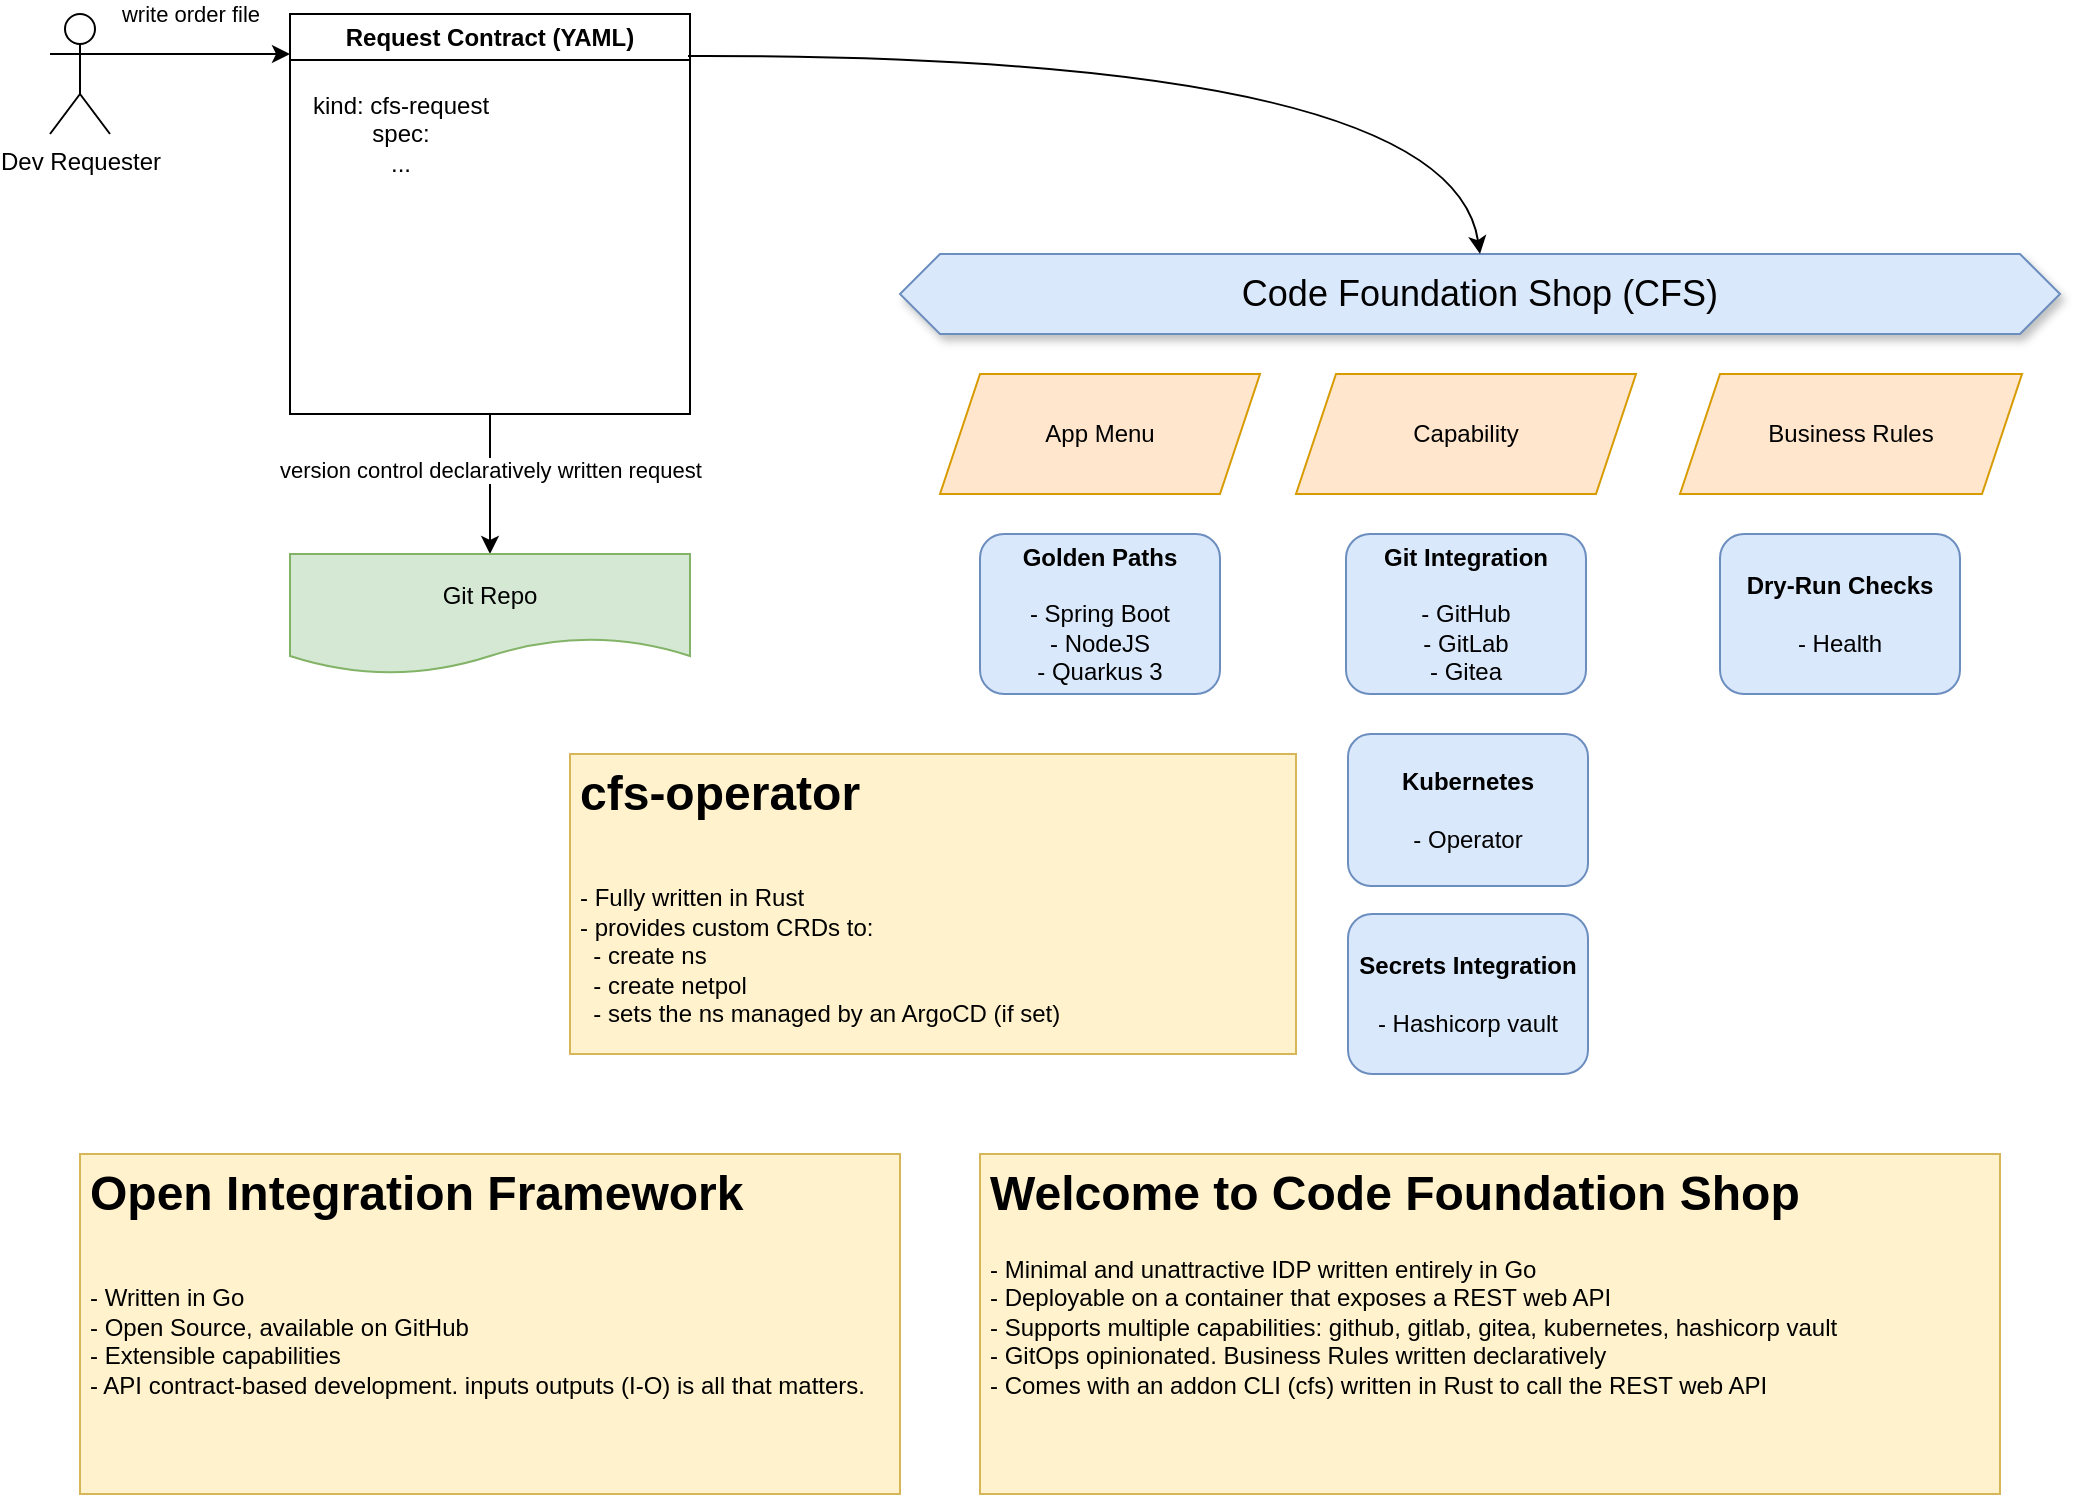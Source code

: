 <mxfile version="22.1.2" type="device" pages="5">
  <diagram name="HLD-arch" id="10SLt3vqDwuO0nkdjIOx">
    <mxGraphModel dx="1434" dy="766" grid="1" gridSize="10" guides="1" tooltips="1" connect="1" arrows="1" fold="1" page="1" pageScale="1" pageWidth="1169" pageHeight="827" math="0" shadow="0">
      <root>
        <mxCell id="0" />
        <mxCell id="1" parent="0" />
        <mxCell id="4E0OlR0AoeK0BvPysRsT-1" value="Code Foundation Shop (CFS)" style="shape=hexagon;perimeter=hexagonPerimeter2;whiteSpace=wrap;html=1;fixedSize=1;fillColor=#dae8fc;strokeColor=#6c8ebf;fontStyle=0;fontSize=18;strokeWidth=1;shadow=1;" parent="1" vertex="1">
          <mxGeometry x="515" y="180" width="580" height="40" as="geometry" />
        </mxCell>
        <mxCell id="4E0OlR0AoeK0BvPysRsT-2" value="App Menu" style="shape=parallelogram;perimeter=parallelogramPerimeter;whiteSpace=wrap;html=1;fixedSize=1;fillColor=#ffe6cc;strokeColor=#d79b00;" parent="1" vertex="1">
          <mxGeometry x="535" y="240" width="160" height="60" as="geometry" />
        </mxCell>
        <mxCell id="4E0OlR0AoeK0BvPysRsT-3" value="Capability" style="shape=parallelogram;perimeter=parallelogramPerimeter;whiteSpace=wrap;html=1;fixedSize=1;fillColor=#ffe6cc;strokeColor=#d79b00;" parent="1" vertex="1">
          <mxGeometry x="713" y="240" width="170" height="60" as="geometry" />
        </mxCell>
        <mxCell id="4E0OlR0AoeK0BvPysRsT-4" value="Business Rules" style="shape=parallelogram;perimeter=parallelogramPerimeter;whiteSpace=wrap;html=1;fixedSize=1;fillColor=#ffe6cc;strokeColor=#d79b00;" parent="1" vertex="1">
          <mxGeometry x="905" y="240" width="171" height="60" as="geometry" />
        </mxCell>
        <mxCell id="4E0OlR0AoeK0BvPysRsT-5" value="&lt;b&gt;Git Integration&lt;br&gt;&lt;/b&gt;&lt;br&gt;- GitHub&lt;br&gt;- GitLab&lt;br&gt;- Gitea" style="rounded=1;whiteSpace=wrap;html=1;align=center;fillColor=#dae8fc;strokeColor=#6c8ebf;" parent="1" vertex="1">
          <mxGeometry x="738" y="320" width="120" height="80" as="geometry" />
        </mxCell>
        <mxCell id="4E0OlR0AoeK0BvPysRsT-6" value="&lt;div style=&quot;&quot;&gt;&lt;b style=&quot;background-color: initial;&quot;&gt;Kubernetes&lt;/b&gt;&lt;/div&gt;&lt;br&gt;- Operator" style="rounded=1;whiteSpace=wrap;html=1;align=center;fillColor=#dae8fc;strokeColor=#6c8ebf;" parent="1" vertex="1">
          <mxGeometry x="739" y="420" width="120" height="76" as="geometry" />
        </mxCell>
        <mxCell id="4E0OlR0AoeK0BvPysRsT-7" value="&lt;b&gt;Secrets Integration&lt;/b&gt;&lt;br&gt;&lt;br&gt;- Hashicorp vault" style="rounded=1;whiteSpace=wrap;html=1;align=center;fillColor=#dae8fc;strokeColor=#6c8ebf;" parent="1" vertex="1">
          <mxGeometry x="739" y="510" width="120" height="80" as="geometry" />
        </mxCell>
        <mxCell id="4E0OlR0AoeK0BvPysRsT-8" value="&lt;b&gt;Golden Paths&lt;/b&gt;&lt;br&gt;&lt;br&gt;- Spring Boot&lt;br&gt;- NodeJS&lt;br&gt;- Quarkus 3" style="rounded=1;whiteSpace=wrap;html=1;align=center;fillColor=#dae8fc;strokeColor=#6c8ebf;" parent="1" vertex="1">
          <mxGeometry x="555" y="320" width="120" height="80" as="geometry" />
        </mxCell>
        <mxCell id="4E0OlR0AoeK0BvPysRsT-11" value="&lt;b&gt;Dry-Run Checks&lt;/b&gt;&lt;br&gt;&lt;br&gt;- Health" style="rounded=1;whiteSpace=wrap;html=1;align=center;fillColor=#dae8fc;strokeColor=#6c8ebf;" parent="1" vertex="1">
          <mxGeometry x="925" y="320" width="120" height="80" as="geometry" />
        </mxCell>
        <mxCell id="4E0OlR0AoeK0BvPysRsT-12" value="&lt;h1&gt;Open Integration Framework&lt;/h1&gt;&lt;div&gt;&lt;br&gt;&lt;/div&gt;&lt;div&gt;- Written in Go&lt;/div&gt;&lt;div&gt;- Open Source, available on GitHub&lt;/div&gt;&lt;div&gt;- Extensible capabilities&lt;/div&gt;&lt;div&gt;- API contract-based development. inputs outputs (I-O) is all that matters.&lt;/div&gt;&lt;div&gt;&lt;br&gt;&lt;/div&gt;" style="text;html=1;strokeColor=#d6b656;fillColor=#fff2cc;spacing=5;spacingTop=-20;whiteSpace=wrap;overflow=hidden;rounded=0;" parent="1" vertex="1">
          <mxGeometry x="105" y="630" width="410" height="170" as="geometry" />
        </mxCell>
        <mxCell id="C0W5qT7kvPj5lcszYcYw-1" value="&lt;h1&gt;Welcome to Code Foundation Shop&lt;/h1&gt;&lt;div&gt;- Minimal and unattractive IDP written entirely in Go&lt;/div&gt;&lt;div&gt;- Deployable on a container that exposes a REST web API&lt;/div&gt;&lt;div&gt;&lt;span style=&quot;background-color: initial;&quot;&gt;- Supports multiple capabilities: github, gitlab, gitea, kubernetes, hashicorp vault&lt;/span&gt;&lt;/div&gt;&lt;div&gt;- GitOps opinionated. Business Rules written declaratively&lt;/div&gt;&lt;div&gt;- Comes with an addon CLI (cfs) written in Rust to call the REST web API&lt;/div&gt;" style="text;html=1;strokeColor=#d6b656;fillColor=#fff2cc;spacing=5;spacingTop=-20;whiteSpace=wrap;overflow=hidden;rounded=0;" parent="1" vertex="1">
          <mxGeometry x="555" y="630" width="510" height="170" as="geometry" />
        </mxCell>
        <mxCell id="KYSwrCxNl7OzeNkuyL1q-1" value="Dev Requester" style="shape=umlActor;verticalLabelPosition=bottom;verticalAlign=top;html=1;outlineConnect=0;" parent="1" vertex="1">
          <mxGeometry x="90" y="60" width="30" height="60" as="geometry" />
        </mxCell>
        <mxCell id="2ICjozhHIiWb4r7ofzIY-3" value="" style="edgeStyle=orthogonalEdgeStyle;rounded=0;orthogonalLoop=1;jettySize=auto;html=1;" parent="1" source="KYSwrCxNl7OzeNkuyL1q-2" target="2ICjozhHIiWb4r7ofzIY-2" edge="1">
          <mxGeometry relative="1" as="geometry" />
        </mxCell>
        <mxCell id="2ICjozhHIiWb4r7ofzIY-4" value="version control declaratively written request" style="edgeLabel;html=1;align=center;verticalAlign=middle;resizable=0;points=[];" parent="2ICjozhHIiWb4r7ofzIY-3" vertex="1" connectable="0">
          <mxGeometry x="-0.2" relative="1" as="geometry">
            <mxPoint as="offset" />
          </mxGeometry>
        </mxCell>
        <mxCell id="KYSwrCxNl7OzeNkuyL1q-2" value="Request Contract (YAML)" style="swimlane;whiteSpace=wrap;html=1;" parent="1" vertex="1">
          <mxGeometry x="210" y="60" width="200" height="200" as="geometry" />
        </mxCell>
        <mxCell id="KYSwrCxNl7OzeNkuyL1q-7" value="kind: cfs-request&lt;br&gt;spec:&lt;br&gt;..." style="text;html=1;align=center;verticalAlign=middle;resizable=0;points=[];autosize=1;strokeColor=none;fillColor=none;" parent="KYSwrCxNl7OzeNkuyL1q-2" vertex="1">
          <mxGeometry y="30" width="110" height="60" as="geometry" />
        </mxCell>
        <mxCell id="KYSwrCxNl7OzeNkuyL1q-4" value="" style="endArrow=classic;html=1;rounded=0;exitX=1;exitY=0.333;exitDx=0;exitDy=0;exitPerimeter=0;entryX=0;entryY=0.1;entryDx=0;entryDy=0;entryPerimeter=0;" parent="1" source="KYSwrCxNl7OzeNkuyL1q-1" target="KYSwrCxNl7OzeNkuyL1q-2" edge="1">
          <mxGeometry width="50" height="50" relative="1" as="geometry">
            <mxPoint x="160" y="110" as="sourcePoint" />
            <mxPoint x="210" y="60" as="targetPoint" />
          </mxGeometry>
        </mxCell>
        <mxCell id="KYSwrCxNl7OzeNkuyL1q-6" value="write order file" style="edgeLabel;html=1;align=center;verticalAlign=middle;resizable=0;points=[];" parent="KYSwrCxNl7OzeNkuyL1q-4" vertex="1" connectable="0">
          <mxGeometry x="-0.667" y="-3" relative="1" as="geometry">
            <mxPoint x="25" y="-23" as="offset" />
          </mxGeometry>
        </mxCell>
        <mxCell id="KYSwrCxNl7OzeNkuyL1q-5" value="" style="endArrow=classic;html=1;exitX=0.995;exitY=0.105;exitDx=0;exitDy=0;exitPerimeter=0;entryX=0.5;entryY=0;entryDx=0;entryDy=0;curved=1;" parent="1" source="KYSwrCxNl7OzeNkuyL1q-2" target="4E0OlR0AoeK0BvPysRsT-1" edge="1">
          <mxGeometry width="50" height="50" relative="1" as="geometry">
            <mxPoint x="520" y="110" as="sourcePoint" />
            <mxPoint x="570" y="60" as="targetPoint" />
            <Array as="points">
              <mxPoint x="790" y="80" />
            </Array>
          </mxGeometry>
        </mxCell>
        <mxCell id="2ICjozhHIiWb4r7ofzIY-2" value="Git Repo" style="shape=document;whiteSpace=wrap;html=1;boundedLbl=1;fillColor=#d5e8d4;strokeColor=#82b366;" parent="1" vertex="1">
          <mxGeometry x="210" y="330" width="200" height="60" as="geometry" />
        </mxCell>
        <mxCell id="3dS_kzBVbe_Fa7Cau68I-1" value="&lt;h1&gt;cfs-operator&lt;/h1&gt;&lt;div&gt;&lt;br&gt;&lt;/div&gt;&lt;div&gt;- Fully written in Rust&lt;/div&gt;&lt;div&gt;- provides custom CRDs to:&lt;/div&gt;&lt;div&gt;&amp;nbsp; - create ns&lt;/div&gt;&lt;div&gt;&amp;nbsp; - create netpol&lt;/div&gt;&lt;div&gt;&amp;nbsp; - sets the ns managed by an ArgoCD (if set)&lt;/div&gt;" style="text;html=1;strokeColor=#d6b656;fillColor=#fff2cc;spacing=5;spacingTop=-20;whiteSpace=wrap;overflow=hidden;rounded=0;" vertex="1" parent="1">
          <mxGeometry x="350" y="430" width="363" height="150" as="geometry" />
        </mxCell>
      </root>
    </mxGraphModel>
  </diagram>
  <diagram id="XMexX8lA3PpCt2ZBEYGj" name="Golden-Paths">
    <mxGraphModel dx="1434" dy="766" grid="1" gridSize="10" guides="1" tooltips="1" connect="1" arrows="1" fold="1" page="1" pageScale="1" pageWidth="1169" pageHeight="827" math="0" shadow="0">
      <root>
        <mxCell id="0" />
        <mxCell id="1" parent="0" />
        <mxCell id="G-iDbhAMsFQu6QxFNJVD-5" value="Spring Boot App" style="swimlane;whiteSpace=wrap;html=1;fillColor=#dae8fc;strokeColor=#6c8ebf;" parent="1" vertex="1">
          <mxGeometry x="80" y="80" width="160" height="140" as="geometry" />
        </mxCell>
        <mxCell id="G-iDbhAMsFQu6QxFNJVD-6" value="Propose a gradle structure" style="text;html=1;align=center;verticalAlign=middle;resizable=0;points=[];autosize=1;strokeColor=none;fillColor=none;" parent="G-iDbhAMsFQu6QxFNJVD-5" vertex="1">
          <mxGeometry y="38" width="160" height="30" as="geometry" />
        </mxCell>
        <mxCell id="G-iDbhAMsFQu6QxFNJVD-7" value="Quarkus 3 App" style="swimlane;whiteSpace=wrap;html=1;fillColor=#dae8fc;strokeColor=#6c8ebf;" parent="1" vertex="1">
          <mxGeometry x="280" y="80" width="160" height="140" as="geometry" />
        </mxCell>
        <mxCell id="G-iDbhAMsFQu6QxFNJVD-8" value="Propose gradle structure" style="text;html=1;align=center;verticalAlign=middle;resizable=0;points=[];autosize=1;strokeColor=none;fillColor=none;" parent="G-iDbhAMsFQu6QxFNJVD-7" vertex="1">
          <mxGeometry x="5" y="38" width="150" height="30" as="geometry" />
        </mxCell>
        <mxCell id="X1FPrvlMns8Lii86kNFo-1" value="NodeJS" style="swimlane;whiteSpace=wrap;html=1;fillColor=#dae8fc;strokeColor=#6c8ebf;" parent="1" vertex="1">
          <mxGeometry x="475" y="80" width="160" height="140" as="geometry" />
        </mxCell>
        <mxCell id="X1FPrvlMns8Lii86kNFo-2" value="Propose vanilla npm app" style="text;html=1;align=center;verticalAlign=middle;resizable=0;points=[];autosize=1;strokeColor=none;fillColor=none;" parent="X1FPrvlMns8Lii86kNFo-1" vertex="1">
          <mxGeometry y="38" width="160" height="30" as="geometry" />
        </mxCell>
        <mxCell id="cDmLjwCiybaBEKbWl4Dp-1" value="&lt;h1&gt;I-O&lt;/h1&gt;&lt;div&gt;I:&lt;/div&gt;&lt;div&gt;- Type of App (spring boot, quarkus, nodejs)&lt;/div&gt;&lt;div&gt;- framework version&lt;/div&gt;&lt;div&gt;&lt;br&gt;&lt;/div&gt;&lt;div&gt;O:&lt;/div&gt;&lt;div&gt;- bool pass/fail and string error (if any): Git clone of the sample app template into a target git repo&lt;/div&gt;" style="text;html=1;strokeColor=#d6b656;fillColor=#fff2cc;spacing=5;spacingTop=-20;whiteSpace=wrap;overflow=hidden;rounded=0;" parent="1" vertex="1">
          <mxGeometry x="80" y="280" width="480" height="170" as="geometry" />
        </mxCell>
      </root>
    </mxGraphModel>
  </diagram>
  <diagram id="1ksVfTT-OggCPXoFUXDX" name="Git-Capability">
    <mxGraphModel dx="1434" dy="766" grid="1" gridSize="10" guides="1" tooltips="1" connect="1" arrows="1" fold="1" page="1" pageScale="1" pageWidth="1169" pageHeight="827" math="0" shadow="0">
      <root>
        <mxCell id="0" />
        <mxCell id="1" parent="0" />
        <mxCell id="2WzrvIonVG7N0YWBlDHK-1" value="GItHub" style="swimlane;whiteSpace=wrap;html=1;fillColor=#dae8fc;strokeColor=#6c8ebf;" parent="1" vertex="1">
          <mxGeometry x="80" y="80" width="160" height="140" as="geometry" />
        </mxCell>
        <mxCell id="2WzrvIonVG7N0YWBlDHK-2" value="Repo creation&lt;br&gt;Repo update&lt;br&gt;&lt;br&gt;Organization create" style="text;html=1;align=center;verticalAlign=middle;resizable=0;points=[];autosize=1;strokeColor=none;fillColor=none;" parent="2WzrvIonVG7N0YWBlDHK-1" vertex="1">
          <mxGeometry x="15" y="50" width="130" height="70" as="geometry" />
        </mxCell>
        <mxCell id="SGb7uDf51tAEEA5Lk_jn-1" value="&amp;nbsp; &amp;nbsp; &amp;nbsp;Create a new repo within an existing org" style="shape=parallelogram;perimeter=parallelogramPerimeter;whiteSpace=wrap;html=1;fixedSize=1;fillColor=#ffe6cc;strokeColor=#d79b00;align=left;" parent="1" vertex="1">
          <mxGeometry x="285" y="90" width="300" height="40" as="geometry" />
        </mxCell>
        <mxCell id="QMQNA_9XXbFT60LEpMxO-1" value="&amp;nbsp; &amp;nbsp; &amp;nbsp;Create a new branch for an existing repo" style="shape=parallelogram;perimeter=parallelogramPerimeter;whiteSpace=wrap;html=1;fixedSize=1;fillColor=#ffe6cc;strokeColor=#d79b00;align=left;" parent="1" vertex="1">
          <mxGeometry x="285" y="140" width="300" height="40" as="geometry" />
        </mxCell>
        <mxCell id="QMQNA_9XXbFT60LEpMxO-2" value="&amp;nbsp; &amp;nbsp; &amp;nbsp;Create an organization" style="shape=parallelogram;perimeter=parallelogramPerimeter;whiteSpace=wrap;html=1;fixedSize=1;fillColor=#ffe6cc;strokeColor=#d79b00;align=left;" parent="1" vertex="1">
          <mxGeometry x="285" y="190" width="300" height="40" as="geometry" />
        </mxCell>
        <mxCell id="wyD8KFvovuRtHzbNLPl--1" value="&lt;h1&gt;I-O&lt;/h1&gt;&lt;div&gt;I:&lt;/div&gt;&lt;div&gt;- Type of Git system (GitHub, Gitlab, Gitea)&lt;/div&gt;&lt;div&gt;- Authentication using user&#39;s PAT fetched from env var&lt;/div&gt;&lt;div&gt;- Org owner&lt;/div&gt;&lt;div&gt;- Repo name. If exists. Ask for new branch name&lt;/div&gt;&lt;div&gt;&lt;br&gt;&lt;/div&gt;&lt;div&gt;O:&lt;/div&gt;&lt;div&gt;- string URL of git repo/ref: Create a new repo or new branch for an existing branch&lt;/div&gt;" style="text;html=1;strokeColor=#d6b656;fillColor=#fff2cc;spacing=5;spacingTop=-20;whiteSpace=wrap;overflow=hidden;rounded=0;" parent="1" vertex="1">
          <mxGeometry x="80" y="280" width="480" height="170" as="geometry" />
        </mxCell>
      </root>
    </mxGraphModel>
  </diagram>
  <diagram name="Vault-capability" id="dDftP88xE3KjHC-Ohadd">
    <mxGraphModel dx="1434" dy="766" grid="1" gridSize="10" guides="1" tooltips="1" connect="1" arrows="1" fold="1" page="1" pageScale="1" pageWidth="1169" pageHeight="827" math="0" shadow="0">
      <root>
        <mxCell id="lEYXmVfq8DL8e_IC5yt8-0" />
        <mxCell id="lEYXmVfq8DL8e_IC5yt8-1" parent="lEYXmVfq8DL8e_IC5yt8-0" />
        <mxCell id="lEYXmVfq8DL8e_IC5yt8-2" value="Vault HashiCorp" style="swimlane;whiteSpace=wrap;html=1;fillColor=#dae8fc;strokeColor=#6c8ebf;" parent="lEYXmVfq8DL8e_IC5yt8-1" vertex="1">
          <mxGeometry x="80" y="80" width="160" height="140" as="geometry" />
        </mxCell>
        <mxCell id="lEYXmVfq8DL8e_IC5yt8-3" value="Create vault entry" style="text;html=1;align=center;verticalAlign=middle;resizable=0;points=[];autosize=1;strokeColor=none;fillColor=none;" parent="lEYXmVfq8DL8e_IC5yt8-2" vertex="1">
          <mxGeometry x="20" y="70" width="120" height="30" as="geometry" />
        </mxCell>
        <mxCell id="lEYXmVfq8DL8e_IC5yt8-4" value="&amp;nbsp; &amp;nbsp; &amp;nbsp;Create sample vault entry at desired path" style="shape=parallelogram;perimeter=parallelogramPerimeter;whiteSpace=wrap;html=1;fixedSize=1;fillColor=#ffe6cc;strokeColor=#d79b00;align=left;" parent="lEYXmVfq8DL8e_IC5yt8-1" vertex="1">
          <mxGeometry x="285" y="90" width="300" height="40" as="geometry" />
        </mxCell>
        <mxCell id="lEYXmVfq8DL8e_IC5yt8-7" value="&lt;h1&gt;I-O&lt;/h1&gt;&lt;div&gt;I:&lt;/div&gt;&lt;div&gt;- Vault path (/app/env/secret...)&lt;/div&gt;&lt;div&gt;&lt;br&gt;&lt;/div&gt;&lt;div&gt;O:&lt;/div&gt;&lt;div&gt;- string URL to vault path with a sample secret created&lt;/div&gt;&lt;div&gt;- git code change + PR to ensure proper RBAC to the new path&lt;/div&gt;" style="text;html=1;strokeColor=#d6b656;fillColor=#fff2cc;spacing=5;spacingTop=-20;whiteSpace=wrap;overflow=hidden;rounded=0;" parent="lEYXmVfq8DL8e_IC5yt8-1" vertex="1">
          <mxGeometry x="80" y="280" width="480" height="170" as="geometry" />
        </mxCell>
      </root>
    </mxGraphModel>
  </diagram>
  <diagram id="-gtYDcw6xMrK_NhUQGBc" name="Business-Rules">
    <mxGraphModel dx="1434" dy="766" grid="1" gridSize="10" guides="1" tooltips="1" connect="1" arrows="1" fold="1" page="1" pageScale="1" pageWidth="1169" pageHeight="827" math="0" shadow="0">
      <root>
        <mxCell id="0" />
        <mxCell id="1" parent="0" />
        <mxCell id="iff_oDIuCrhnNvFYundt-1" value="Dry-Run" style="swimlane;whiteSpace=wrap;html=1;fillColor=#dae8fc;strokeColor=#6c8ebf;" parent="1" vertex="1">
          <mxGeometry x="80" y="80" width="160" height="140" as="geometry" />
        </mxCell>
        <mxCell id="iff_oDIuCrhnNvFYundt-2" value="Platform Health" style="text;html=1;align=center;verticalAlign=middle;resizable=0;points=[];autosize=1;strokeColor=none;fillColor=none;" parent="iff_oDIuCrhnNvFYundt-1" vertex="1">
          <mxGeometry x="25" y="70" width="110" height="30" as="geometry" />
        </mxCell>
        <mxCell id="k9YIH_Fmjy7zSWdrF54F-1" value="&amp;nbsp; &amp;nbsp; &amp;nbsp;Are the systems up?" style="shape=parallelogram;perimeter=parallelogramPerimeter;whiteSpace=wrap;html=1;fixedSize=1;fillColor=#ffe6cc;strokeColor=#d79b00;align=left;" parent="1" vertex="1">
          <mxGeometry x="285" y="90" width="300" height="40" as="geometry" />
        </mxCell>
        <mxCell id="k9YIH_Fmjy7zSWdrF54F-2" value="&amp;nbsp; &amp;nbsp; &amp;nbsp;Do the systems&#39; APIs respond with 200/OK?" style="shape=parallelogram;perimeter=parallelogramPerimeter;whiteSpace=wrap;html=1;fixedSize=1;fillColor=#ffe6cc;strokeColor=#d79b00;align=left;" parent="1" vertex="1">
          <mxGeometry x="285" y="140" width="300" height="40" as="geometry" />
        </mxCell>
        <mxCell id="k9YIH_Fmjy7zSWdrF54F-3" value="&amp;nbsp; &amp;nbsp; &amp;nbsp;Gating&amp;nbsp; step before actually provisioning" style="shape=parallelogram;perimeter=parallelogramPerimeter;whiteSpace=wrap;html=1;fixedSize=1;fillColor=#ffe6cc;strokeColor=#d79b00;align=left;" parent="1" vertex="1">
          <mxGeometry x="280" y="190" width="300" height="40" as="geometry" />
        </mxCell>
        <mxCell id="GVmi55rvJrO8M95hQxzr-1" value="&lt;h1&gt;I-O&lt;/h1&gt;&lt;div&gt;I:&lt;/div&gt;&lt;div&gt;- All inputs to the the capabilities and golden paths results into systems to verify&lt;/div&gt;&lt;div&gt;&lt;br&gt;&lt;/div&gt;&lt;div&gt;O:&lt;/div&gt;&lt;div&gt;-&amp;nbsp; bool ready/not-ready and string error (if any). ready = dry-run success. allow operation to go through&lt;/div&gt;" style="text;html=1;strokeColor=#d6b656;fillColor=#fff2cc;spacing=5;spacingTop=-20;whiteSpace=wrap;overflow=hidden;rounded=0;" parent="1" vertex="1">
          <mxGeometry x="80" y="280" width="480" height="170" as="geometry" />
        </mxCell>
        <mxCell id="3WFpnLM5GFLlOVXoTm6m-1" value="Other BR" style="swimlane;whiteSpace=wrap;html=1;fillColor=#dae8fc;strokeColor=#6c8ebf;" parent="1" vertex="1">
          <mxGeometry x="660" y="80" width="160" height="140" as="geometry" />
        </mxCell>
        <mxCell id="3WFpnLM5GFLlOVXoTm6m-2" value="XYZ..." style="text;html=1;align=center;verticalAlign=middle;resizable=0;points=[];autosize=1;strokeColor=none;fillColor=none;" parent="3WFpnLM5GFLlOVXoTm6m-1" vertex="1">
          <mxGeometry x="50" y="70" width="60" height="30" as="geometry" />
        </mxCell>
        <mxCell id="3WFpnLM5GFLlOVXoTm6m-3" value="&amp;nbsp; &amp;nbsp; &amp;nbsp;Other functions can be coded&lt;br&gt;&amp;nbsp; &amp;nbsp; &amp;nbsp; &amp;nbsp;and queued up as part of BR" style="shape=parallelogram;perimeter=parallelogramPerimeter;whiteSpace=wrap;html=1;fixedSize=1;fillColor=#ffe6cc;strokeColor=#d79b00;align=left;" parent="1" vertex="1">
          <mxGeometry x="840" y="90" width="300" height="50" as="geometry" />
        </mxCell>
      </root>
    </mxGraphModel>
  </diagram>
</mxfile>
